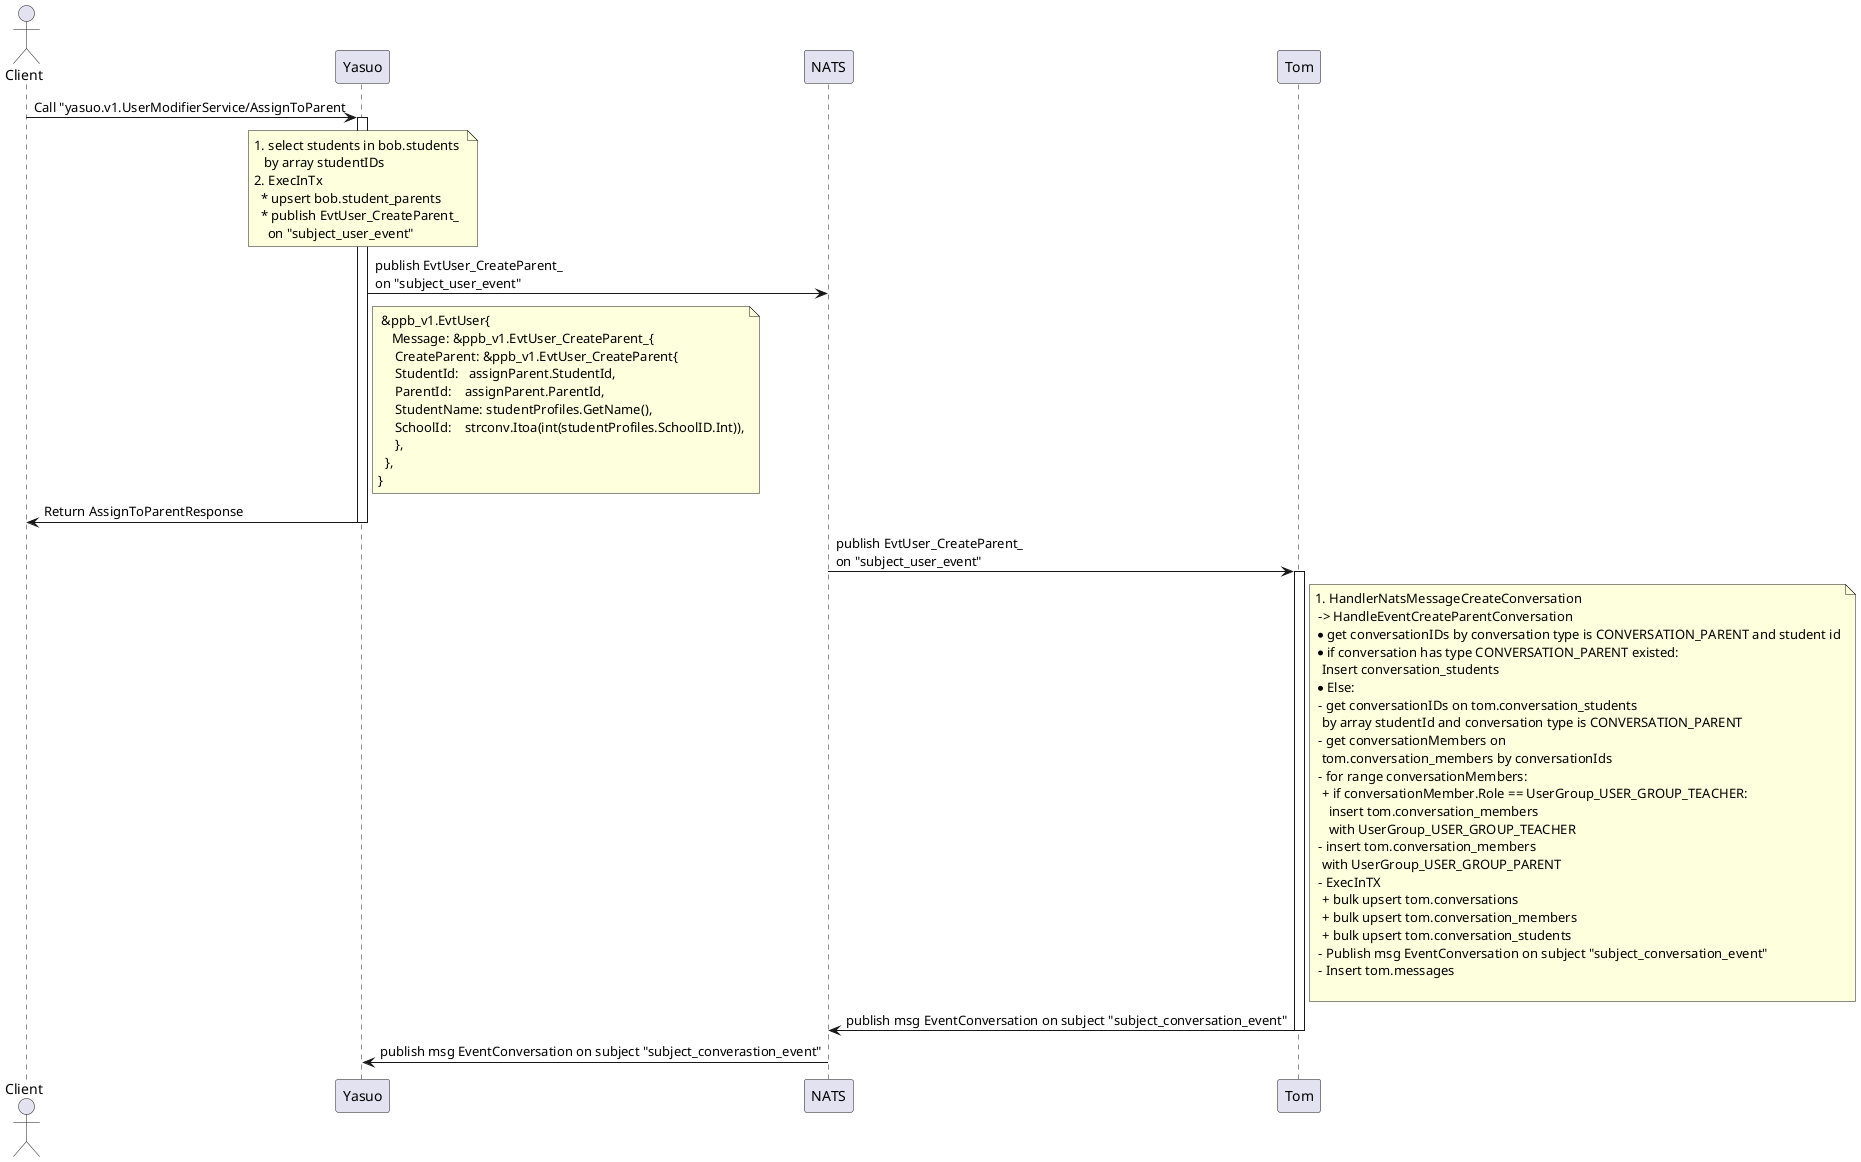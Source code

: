 @startuml AssignToParent
actor Client as client order 10
participant Yasuo as Yasuo order 20
participant NATS as NATS order 30 
participant Tom as Tom order 40

client -> Yasuo: Call "yasuo.v1.UserModifierService/AssignToParent
activate Yasuo
note over Yasuo
 1. select students in bob.students
    by array studentIDs
 2. ExecInTx
   * upsert bob.student_parents
   * publish EvtUser_CreateParent_ 
     on "subject_user_event"
end note
Yasuo -> NATS: publish EvtUser_CreateParent_ \non "subject_user_event"
note right Yasuo
 &ppb_v1.EvtUser{ 
    Message: &ppb_v1.EvtUser_CreateParent_{
     CreateParent: &ppb_v1.EvtUser_CreateParent{
     StudentId:   assignParent.StudentId,
     ParentId:    assignParent.ParentId,
     StudentName: studentProfiles.GetName(),
     SchoolId:    strconv.Itoa(int(studentProfiles.SchoolID.Int)),
     },
  },
}
end note
Yasuo -> client: Return AssignToParentResponse
deactivate Yasuo
NATS -> Tom: publish EvtUser_CreateParent_ \non "subject_user_event"
activate Tom
note right Tom
 1. HandlerNatsMessageCreateConversation 
  -> HandleEventCreateParentConversation
 * get conversationIDs by conversation type is CONVERSATION_PARENT and student id 
 * if conversation has type CONVERSATION_PARENT existed:
   Insert conversation_students
 * Else: 
  - get conversationIDs on tom.conversation_students 
   by array studentId and conversation type is CONVERSATION_PARENT
  - get conversationMembers on 
   tom.conversation_members by conversationIds
  - for range conversationMembers: 
   + if conversationMember.Role == UserGroup_USER_GROUP_TEACHER:
     insert tom.conversation_members 
     with UserGroup_USER_GROUP_TEACHER
  - insert tom.conversation_members 
   with UserGroup_USER_GROUP_PARENT
  - ExecInTX
   + bulk upsert tom.conversations
   + bulk upsert tom.conversation_members
   + bulk upsert tom.conversation_students
  - Publish msg EventConversation on subject "subject_conversation_event" 
  - Insert tom.messages
 
end note
Tom -> NATS: publish msg EventConversation on subject "subject_conversation_event"
deactivate Tom
NATS -> Yasuo: publish msg EventConversation on subject "subject_converastion_event"
@enduml
